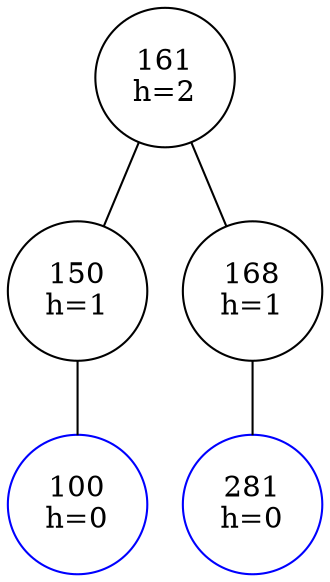 graph G {
	node [shape=circle];
	161--150;
	161--168;
	161 [label="161\nh=2"];
	150--100;
	150 [label="150\nh=1"];
	100 [label="100\nh=0", color=blue];
	168--281;
	168 [label="168\nh=1"];
	281 [label="281\nh=0", color=blue];
}